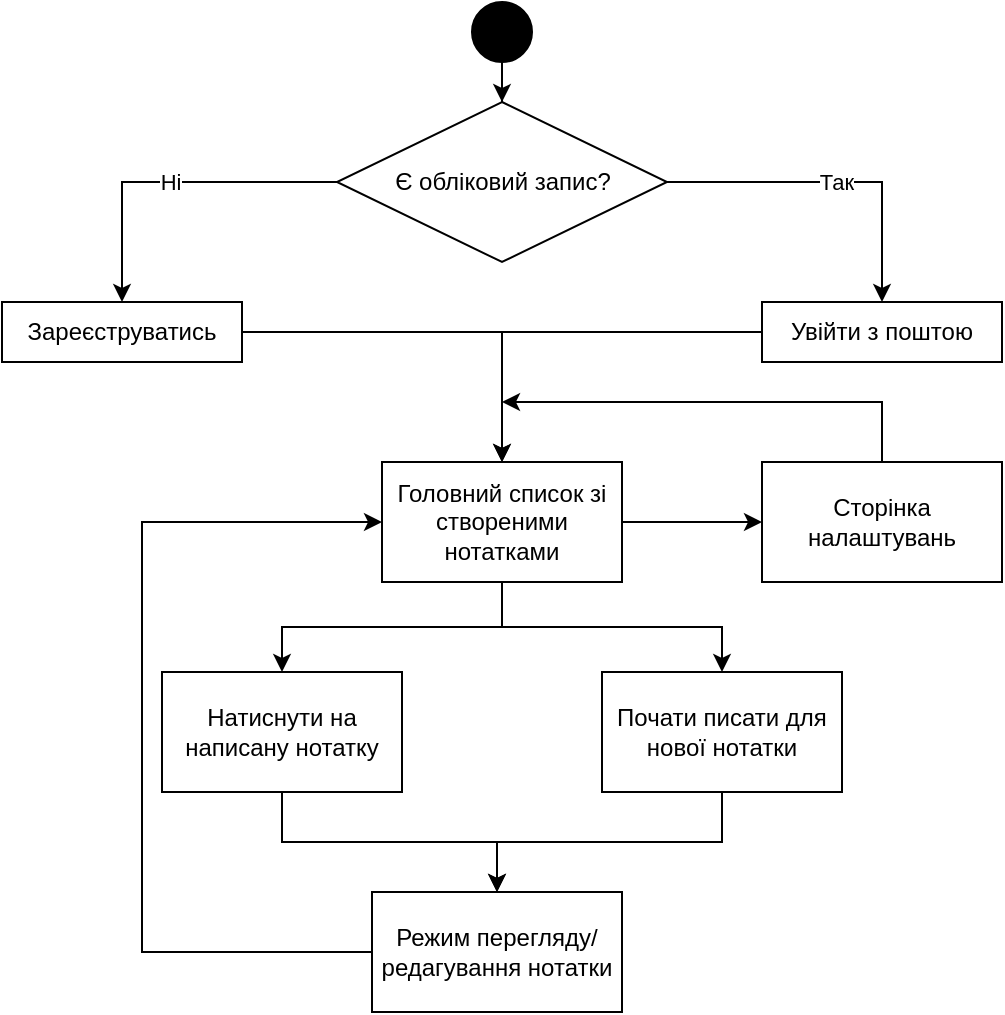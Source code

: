 <mxfile version="22.1.9" type="device">
  <diagram name="Страница — 1" id="_APiyVmFqUwVhe21ZN9r">
    <mxGraphModel dx="1026" dy="568" grid="1" gridSize="10" guides="1" tooltips="1" connect="1" arrows="1" fold="1" page="1" pageScale="1" pageWidth="1169" pageHeight="827" math="0" shadow="0">
      <root>
        <mxCell id="0" />
        <mxCell id="1" parent="0" />
        <mxCell id="WPobIjADrkoRhsH-OCHw-3" style="edgeStyle=orthogonalEdgeStyle;rounded=0;orthogonalLoop=1;jettySize=auto;html=1;" parent="1" source="WPobIjADrkoRhsH-OCHw-1" target="WPobIjADrkoRhsH-OCHw-2" edge="1">
          <mxGeometry relative="1" as="geometry" />
        </mxCell>
        <mxCell id="WPobIjADrkoRhsH-OCHw-1" value="" style="ellipse;whiteSpace=wrap;html=1;aspect=fixed;fillColor=#000000;" parent="1" vertex="1">
          <mxGeometry x="455" y="170" width="30" height="30" as="geometry" />
        </mxCell>
        <mxCell id="WPobIjADrkoRhsH-OCHw-5" value="Ні" style="edgeStyle=orthogonalEdgeStyle;rounded=0;orthogonalLoop=1;jettySize=auto;html=1;" parent="1" source="WPobIjADrkoRhsH-OCHw-2" target="WPobIjADrkoRhsH-OCHw-4" edge="1">
          <mxGeometry relative="1" as="geometry" />
        </mxCell>
        <mxCell id="WPobIjADrkoRhsH-OCHw-7" value="Так" style="edgeStyle=orthogonalEdgeStyle;rounded=0;orthogonalLoop=1;jettySize=auto;html=1;" parent="1" source="WPobIjADrkoRhsH-OCHw-2" target="WPobIjADrkoRhsH-OCHw-6" edge="1">
          <mxGeometry relative="1" as="geometry" />
        </mxCell>
        <mxCell id="WPobIjADrkoRhsH-OCHw-2" value="Є обліковий запис?" style="rhombus;whiteSpace=wrap;html=1;" parent="1" vertex="1">
          <mxGeometry x="387.5" y="220" width="165" height="80" as="geometry" />
        </mxCell>
        <mxCell id="WPobIjADrkoRhsH-OCHw-9" value="" style="edgeStyle=orthogonalEdgeStyle;rounded=0;orthogonalLoop=1;jettySize=auto;html=1;" parent="1" source="WPobIjADrkoRhsH-OCHw-4" target="WPobIjADrkoRhsH-OCHw-8" edge="1">
          <mxGeometry relative="1" as="geometry" />
        </mxCell>
        <mxCell id="WPobIjADrkoRhsH-OCHw-4" value="Зареєструватись" style="whiteSpace=wrap;html=1;" parent="1" vertex="1">
          <mxGeometry x="220" y="320" width="120" height="30" as="geometry" />
        </mxCell>
        <mxCell id="WPobIjADrkoRhsH-OCHw-10" style="edgeStyle=orthogonalEdgeStyle;rounded=0;orthogonalLoop=1;jettySize=auto;html=1;" parent="1" source="WPobIjADrkoRhsH-OCHw-6" target="WPobIjADrkoRhsH-OCHw-8" edge="1">
          <mxGeometry relative="1" as="geometry" />
        </mxCell>
        <mxCell id="WPobIjADrkoRhsH-OCHw-6" value="Увійти з поштою" style="whiteSpace=wrap;html=1;" parent="1" vertex="1">
          <mxGeometry x="600" y="320" width="120" height="30" as="geometry" />
        </mxCell>
        <mxCell id="WPobIjADrkoRhsH-OCHw-12" value="" style="edgeStyle=orthogonalEdgeStyle;rounded=0;orthogonalLoop=1;jettySize=auto;html=1;" parent="1" source="WPobIjADrkoRhsH-OCHw-8" target="WPobIjADrkoRhsH-OCHw-11" edge="1">
          <mxGeometry relative="1" as="geometry" />
        </mxCell>
        <mxCell id="WPobIjADrkoRhsH-OCHw-14" value="" style="edgeStyle=orthogonalEdgeStyle;rounded=0;orthogonalLoop=1;jettySize=auto;html=1;" parent="1" source="WPobIjADrkoRhsH-OCHw-8" target="WPobIjADrkoRhsH-OCHw-13" edge="1">
          <mxGeometry relative="1" as="geometry" />
        </mxCell>
        <mxCell id="WPobIjADrkoRhsH-OCHw-19" value="" style="edgeStyle=orthogonalEdgeStyle;rounded=0;orthogonalLoop=1;jettySize=auto;html=1;" parent="1" source="WPobIjADrkoRhsH-OCHw-8" target="WPobIjADrkoRhsH-OCHw-18" edge="1">
          <mxGeometry relative="1" as="geometry" />
        </mxCell>
        <mxCell id="WPobIjADrkoRhsH-OCHw-8" value="Головний список зі створеними нотатками" style="whiteSpace=wrap;html=1;" parent="1" vertex="1">
          <mxGeometry x="410" y="400" width="120" height="60" as="geometry" />
        </mxCell>
        <mxCell id="WPobIjADrkoRhsH-OCHw-16" value="" style="edgeStyle=orthogonalEdgeStyle;rounded=0;orthogonalLoop=1;jettySize=auto;html=1;" parent="1" source="WPobIjADrkoRhsH-OCHw-11" target="WPobIjADrkoRhsH-OCHw-15" edge="1">
          <mxGeometry relative="1" as="geometry" />
        </mxCell>
        <mxCell id="WPobIjADrkoRhsH-OCHw-11" value="Натиснути на написану нотатку" style="whiteSpace=wrap;html=1;" parent="1" vertex="1">
          <mxGeometry x="300" y="505" width="120" height="60" as="geometry" />
        </mxCell>
        <mxCell id="WPobIjADrkoRhsH-OCHw-17" style="edgeStyle=orthogonalEdgeStyle;rounded=0;orthogonalLoop=1;jettySize=auto;html=1;" parent="1" source="WPobIjADrkoRhsH-OCHw-13" target="WPobIjADrkoRhsH-OCHw-15" edge="1">
          <mxGeometry relative="1" as="geometry" />
        </mxCell>
        <mxCell id="WPobIjADrkoRhsH-OCHw-13" value="Почати писати для нової нотатки" style="whiteSpace=wrap;html=1;" parent="1" vertex="1">
          <mxGeometry x="520" y="505" width="120" height="60" as="geometry" />
        </mxCell>
        <mxCell id="WPobIjADrkoRhsH-OCHw-21" style="edgeStyle=orthogonalEdgeStyle;rounded=0;orthogonalLoop=1;jettySize=auto;html=1;" parent="1" source="WPobIjADrkoRhsH-OCHw-15" target="WPobIjADrkoRhsH-OCHw-8" edge="1">
          <mxGeometry relative="1" as="geometry">
            <Array as="points">
              <mxPoint x="290" y="645" />
              <mxPoint x="290" y="430" />
            </Array>
          </mxGeometry>
        </mxCell>
        <mxCell id="WPobIjADrkoRhsH-OCHw-15" value="Режим перегляду/редагування нотатки" style="whiteSpace=wrap;html=1;" parent="1" vertex="1">
          <mxGeometry x="405" y="615" width="125" height="60" as="geometry" />
        </mxCell>
        <mxCell id="WPobIjADrkoRhsH-OCHw-20" style="edgeStyle=orthogonalEdgeStyle;rounded=0;orthogonalLoop=1;jettySize=auto;html=1;" parent="1" source="WPobIjADrkoRhsH-OCHw-18" edge="1">
          <mxGeometry relative="1" as="geometry">
            <mxPoint x="470" y="370" as="targetPoint" />
            <Array as="points">
              <mxPoint x="660" y="370" />
            </Array>
          </mxGeometry>
        </mxCell>
        <mxCell id="WPobIjADrkoRhsH-OCHw-18" value="Сторінка налаштувань" style="whiteSpace=wrap;html=1;" parent="1" vertex="1">
          <mxGeometry x="600" y="400" width="120" height="60" as="geometry" />
        </mxCell>
      </root>
    </mxGraphModel>
  </diagram>
</mxfile>
